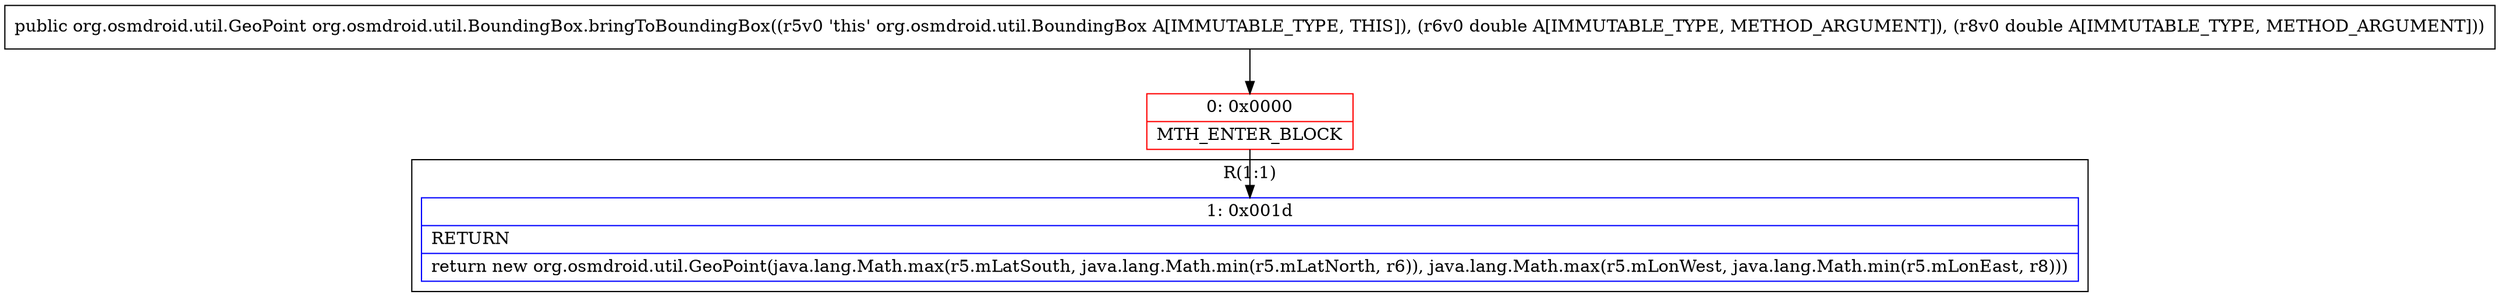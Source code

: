 digraph "CFG fororg.osmdroid.util.BoundingBox.bringToBoundingBox(DD)Lorg\/osmdroid\/util\/GeoPoint;" {
subgraph cluster_Region_58721256 {
label = "R(1:1)";
node [shape=record,color=blue];
Node_1 [shape=record,label="{1\:\ 0x001d|RETURN\l|return new org.osmdroid.util.GeoPoint(java.lang.Math.max(r5.mLatSouth, java.lang.Math.min(r5.mLatNorth, r6)), java.lang.Math.max(r5.mLonWest, java.lang.Math.min(r5.mLonEast, r8)))\l}"];
}
Node_0 [shape=record,color=red,label="{0\:\ 0x0000|MTH_ENTER_BLOCK\l}"];
MethodNode[shape=record,label="{public org.osmdroid.util.GeoPoint org.osmdroid.util.BoundingBox.bringToBoundingBox((r5v0 'this' org.osmdroid.util.BoundingBox A[IMMUTABLE_TYPE, THIS]), (r6v0 double A[IMMUTABLE_TYPE, METHOD_ARGUMENT]), (r8v0 double A[IMMUTABLE_TYPE, METHOD_ARGUMENT])) }"];
MethodNode -> Node_0;
Node_0 -> Node_1;
}

